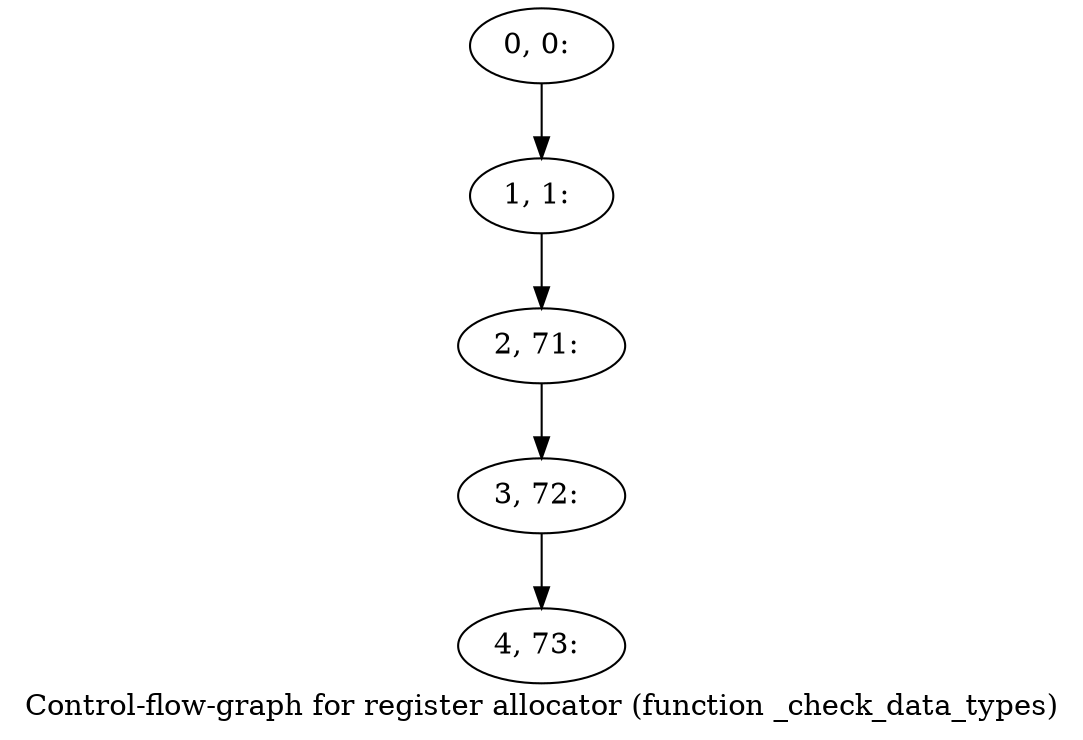 digraph G {
graph [label="Control-flow-graph for register allocator (function _check_data_types)"]
0[label="0, 0: "];
1[label="1, 1: "];
2[label="2, 71: "];
3[label="3, 72: "];
4[label="4, 73: "];
0->1 ;
1->2 ;
2->3 ;
3->4 ;
}
